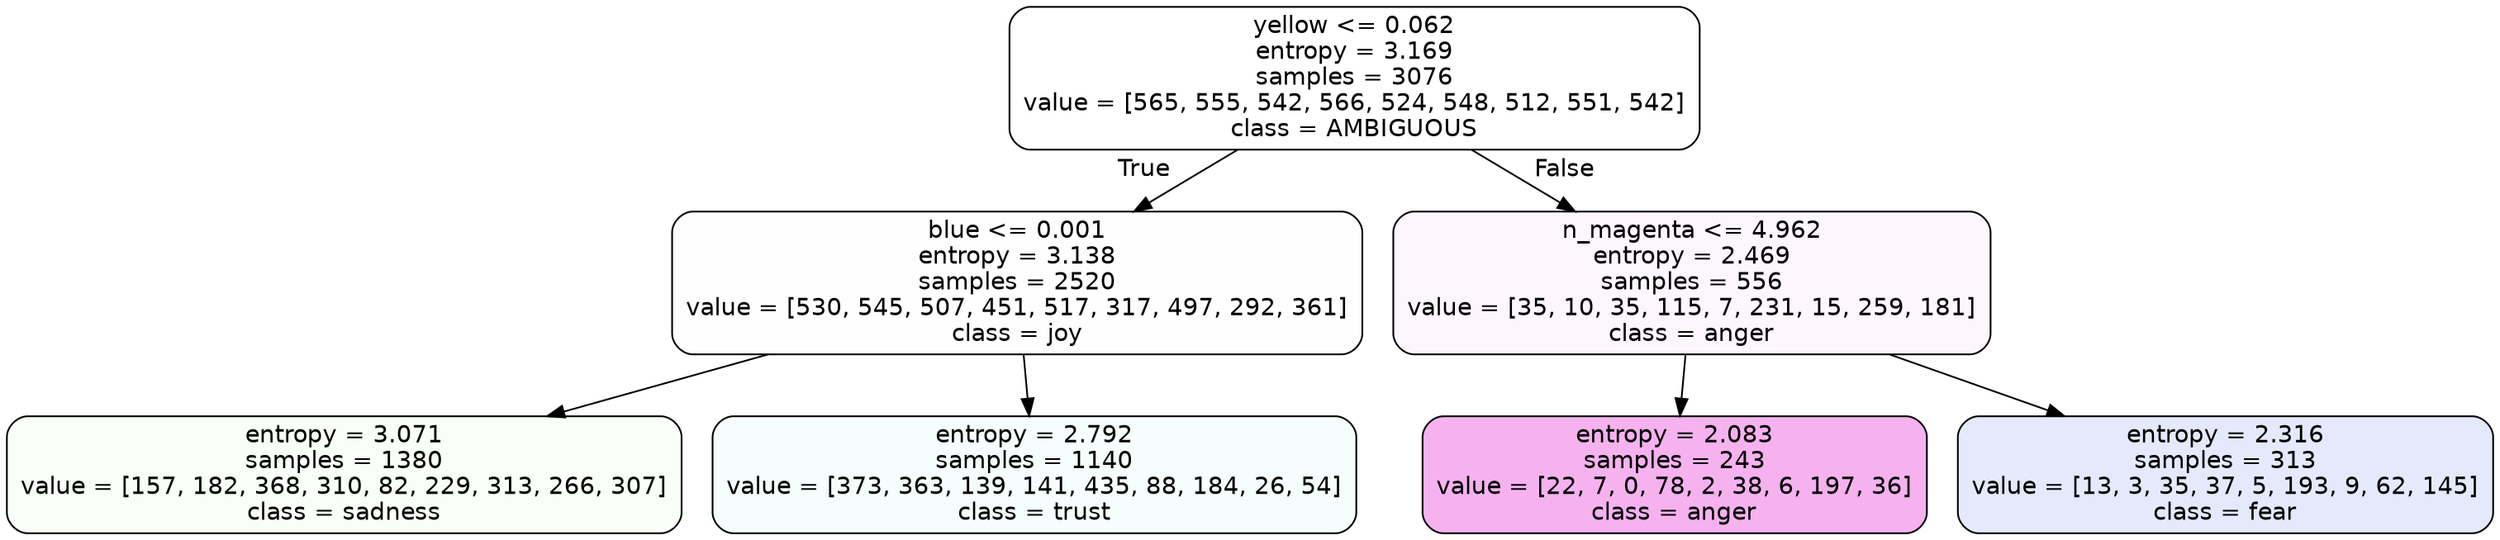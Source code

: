 digraph Tree {
node [shape=box, style="filled, rounded", color="black", fontname=helvetica] ;
edge [fontname=helvetica] ;
0 [label="yellow <= 0.062\nentropy = 3.169\nsamples = 3076\nvalue = [565, 555, 542, 566, 524, 548, 512, 551, 542]\nclass = AMBIGUOUS", fillcolor="#39e58100"] ;
1 [label="blue <= 0.001\nentropy = 3.138\nsamples = 2520\nvalue = [530, 545, 507, 451, 517, 317, 497, 292, 361]\nclass = joy", fillcolor="#d7e53901"] ;
0 -> 1 [labeldistance=2.5, labelangle=45, headlabel="True"] ;
2 [label="entropy = 3.071\nsamples = 1380\nvalue = [157, 182, 368, 310, 82, 229, 313, 266, 307]\nclass = sadness", fillcolor="#64e53907"] ;
1 -> 2 ;
3 [label="entropy = 2.792\nsamples = 1140\nvalue = [373, 363, 139, 141, 435, 88, 184, 26, 54]\nclass = trust", fillcolor="#39d7e50b"] ;
1 -> 3 ;
4 [label="n_magenta <= 4.962\nentropy = 2.469\nsamples = 556\nvalue = [35, 10, 35, 115, 7, 231, 15, 259, 181]\nclass = anger", fillcolor="#e539d70b"] ;
0 -> 4 [labeldistance=2.5, labelangle=-45, headlabel="False"] ;
5 [label="entropy = 2.083\nsamples = 243\nvalue = [22, 7, 0, 78, 2, 38, 6, 197, 36]\nclass = anger", fillcolor="#e539d763"] ;
4 -> 5 ;
6 [label="entropy = 2.316\nsamples = 313\nvalue = [13, 3, 35, 37, 5, 193, 9, 62, 145]\nclass = fear", fillcolor="#3964e522"] ;
4 -> 6 ;
}